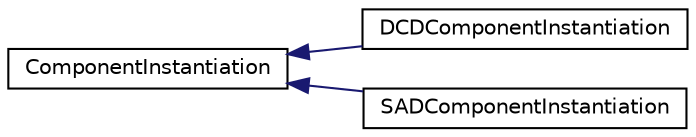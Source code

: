 digraph "Graphical Class Hierarchy"
{
 // INTERACTIVE_SVG=YES
  edge [fontname="Helvetica",fontsize="10",labelfontname="Helvetica",labelfontsize="10"];
  node [fontname="Helvetica",fontsize="10",shape=record];
  rankdir="LR";
  Node1 [label="ComponentInstantiation",height=0.2,width=0.4,color="black", fillcolor="white", style="filled",URL="$class_component_instantiation.html",tooltip="class openscaPARSER_API ComponentInstantiation "];
  Node1 -> Node2 [dir="back",color="midnightblue",fontsize="10",style="solid",fontname="Helvetica"];
  Node2 [label="DCDComponentInstantiation",height=0.2,width=0.4,color="black", fillcolor="white", style="filled",URL="$class_d_c_d_component_instantiation.html",tooltip="class OPENSCA_PARSER_API DCDComponentInstantiation:public ComponentInstantiation "];
  Node1 -> Node3 [dir="back",color="midnightblue",fontsize="10",style="solid",fontname="Helvetica"];
  Node3 [label="SADComponentInstantiation",height=0.2,width=0.4,color="black", fillcolor="white", style="filled",URL="$class_s_a_d_component_instantiation.html",tooltip="class openscaPARSER_API SADComponentInstantiation:public ComponentInstantiation "];
}
